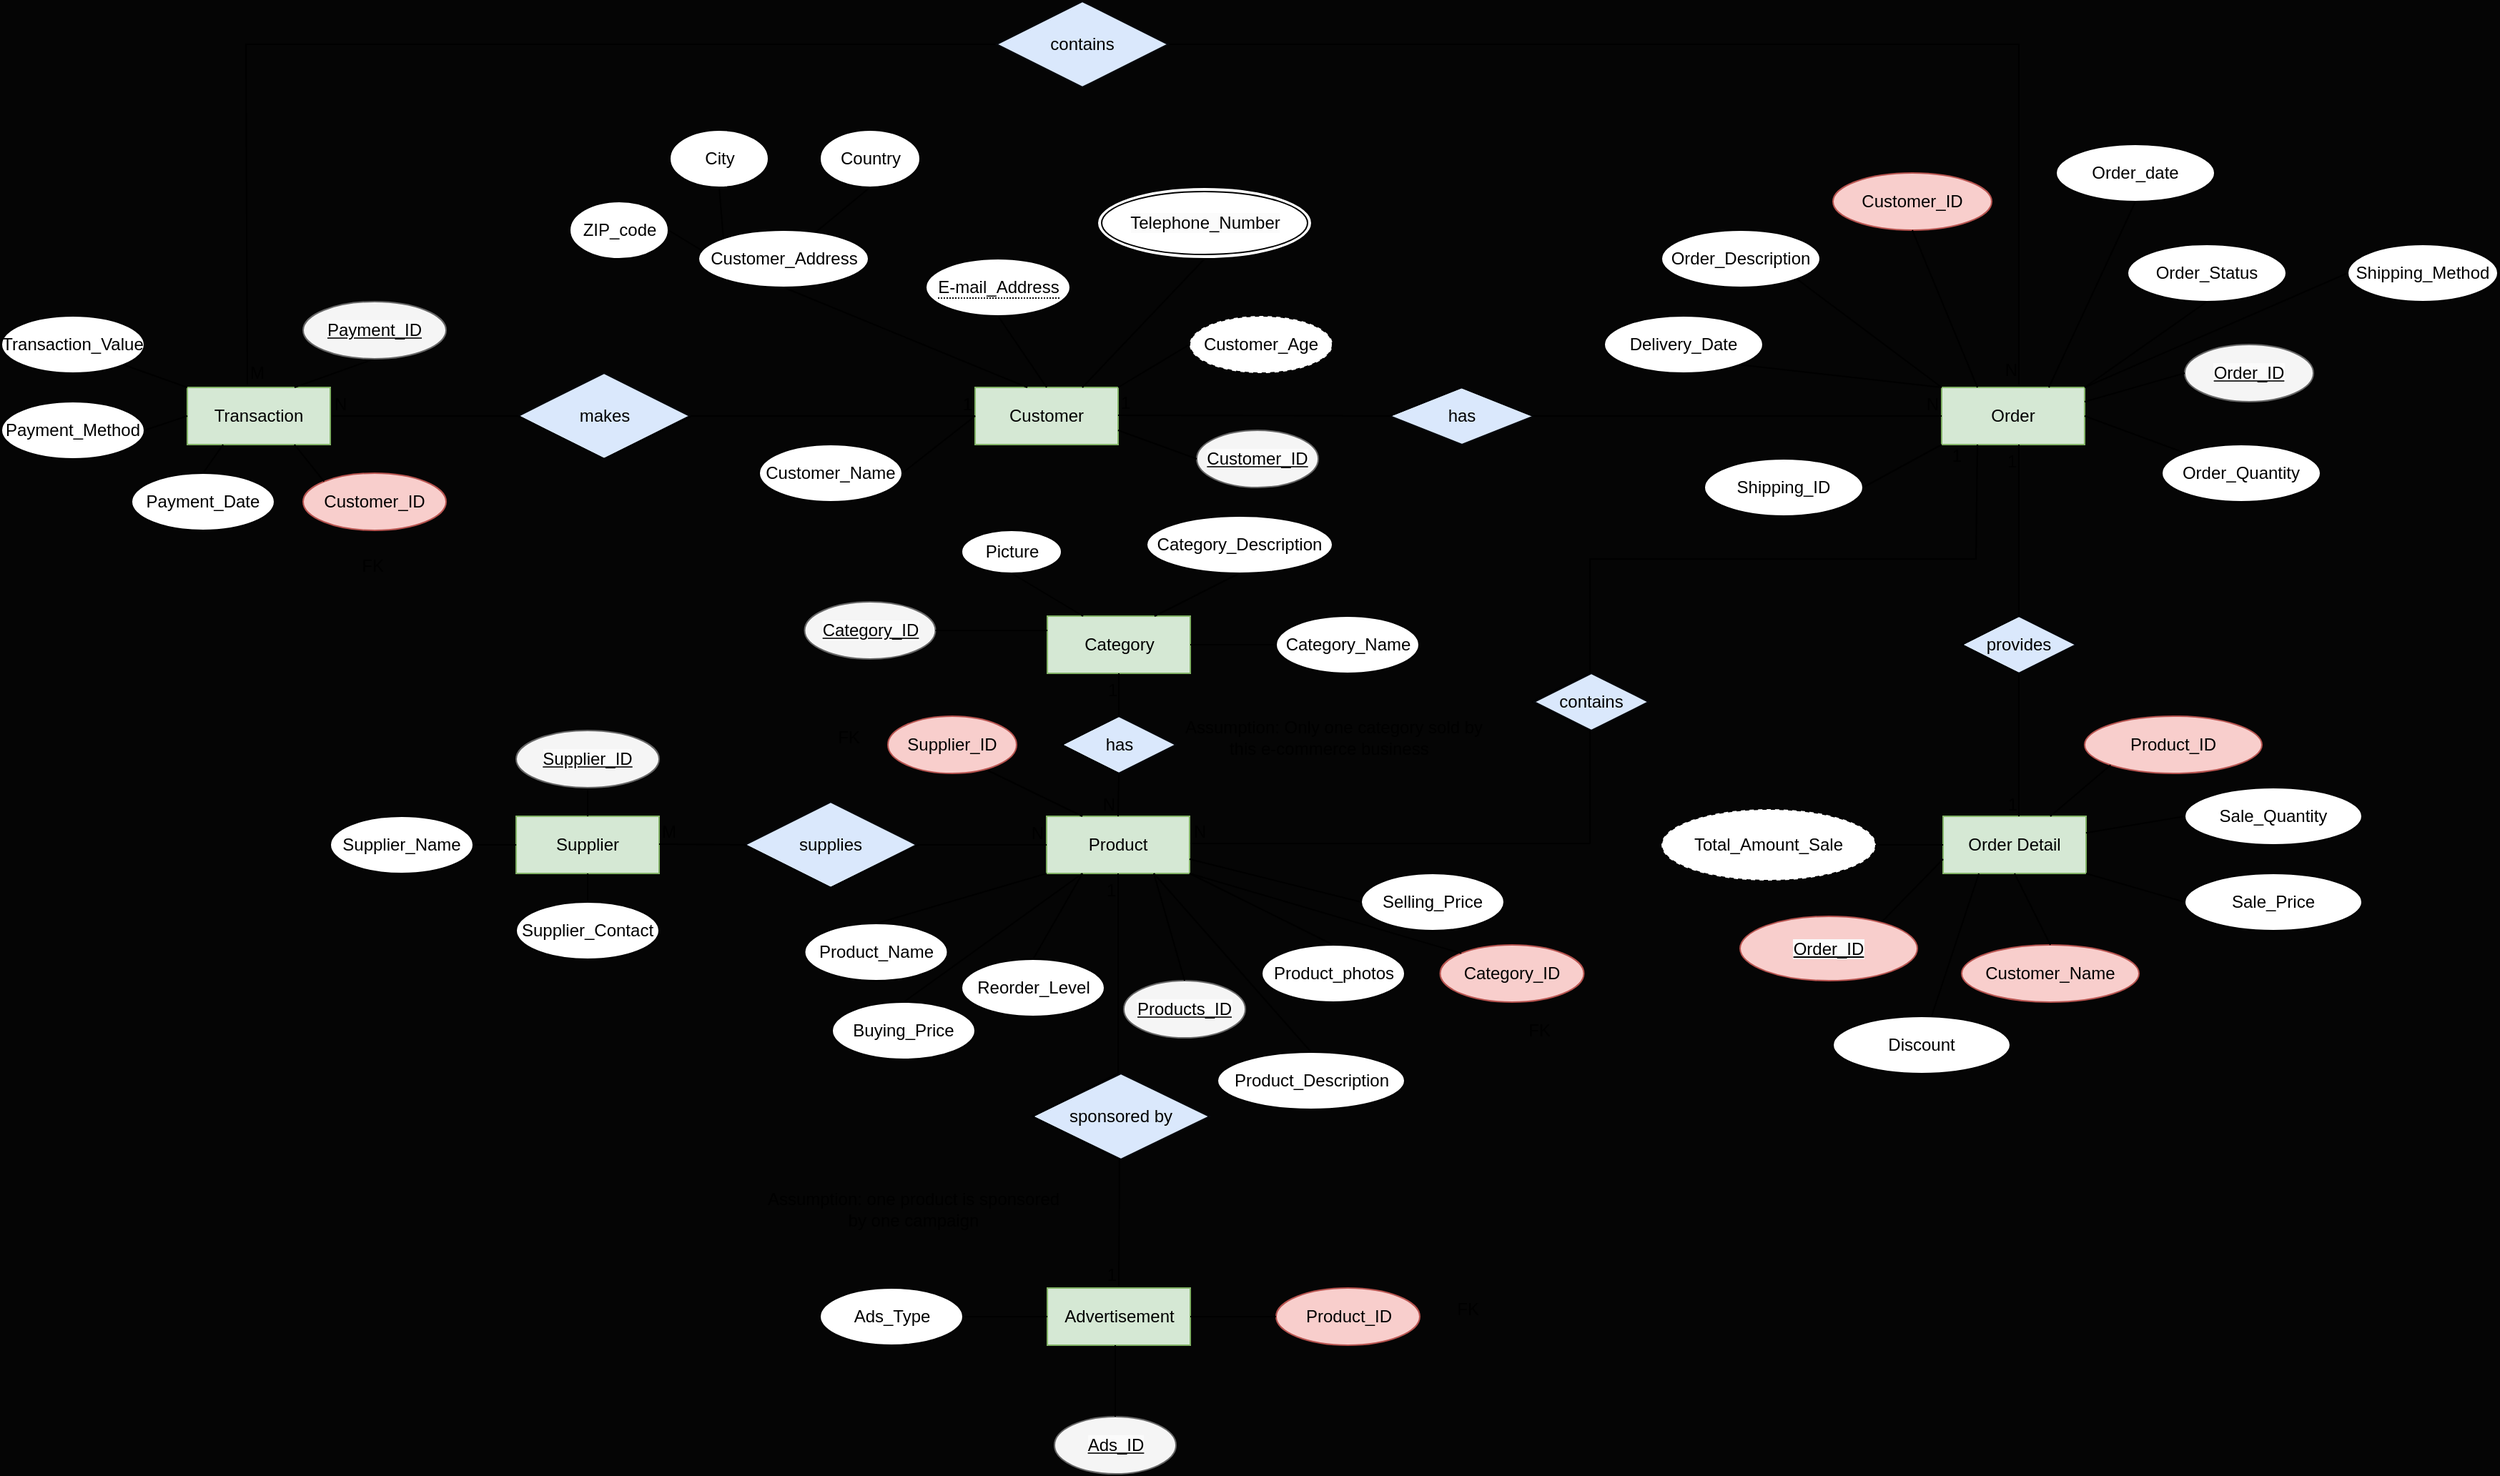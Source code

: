 <mxfile>
    <diagram name="Page-1" id="ivrqiA3PI_ZQujy4Wrm9">
        <mxGraphModel dx="1805" dy="1409" grid="1" gridSize="10" guides="1" tooltips="1" connect="1" arrows="1" fold="1" page="1" pageScale="1" pageWidth="1169" pageHeight="827" background="#050505" math="0" shadow="0">
            <root>
                <mxCell id="0"/>
                <mxCell id="1" parent="0"/>
                <mxCell id="GLYRe_VKkiP-eNtGVK_R-2" value="Customer" style="whiteSpace=wrap;html=1;align=center;fillColor=#d5e8d4;strokeColor=#82b366;" parent="1" vertex="1">
                    <mxGeometry x="511" y="-50" width="100" height="40" as="geometry"/>
                </mxCell>
                <mxCell id="GLYRe_VKkiP-eNtGVK_R-3" value="Product" style="whiteSpace=wrap;html=1;align=center;fillColor=#d5e8d4;strokeColor=#82b366;" parent="1" vertex="1">
                    <mxGeometry x="561" y="250" width="100" height="40" as="geometry"/>
                </mxCell>
                <mxCell id="GLYRe_VKkiP-eNtGVK_R-4" value="Order" style="whiteSpace=wrap;html=1;align=center;points=[[0,0,0,0,0],[0,0.25,0,0,0],[0,0.5,0,0,0],[0,0.75,0,0,0],[0,1,0,0,0],[0.25,0,0,0,0],[0.25,1,0,0,0],[0.5,0,0,0,0],[0.5,1,0,0,0],[0.75,0,0,0,0],[0.75,1,0,0,0],[1,0,0,0,0],[1,0.25,0,0,0],[1,0.5,0,0,0],[1,0.75,0,0,0],[1,1,0,0,0]];fillColor=#d5e8d4;strokeColor=#82b366;" parent="1" vertex="1">
                    <mxGeometry x="1187" y="-50" width="100" height="40" as="geometry"/>
                </mxCell>
                <mxCell id="GLYRe_VKkiP-eNtGVK_R-5" value="Order Detail" style="whiteSpace=wrap;html=1;align=center;fillColor=#d5e8d4;strokeColor=#82b366;" parent="1" vertex="1">
                    <mxGeometry x="1188" y="250" width="100" height="40" as="geometry"/>
                </mxCell>
                <mxCell id="GLYRe_VKkiP-eNtGVK_R-7" value="Supplier" style="whiteSpace=wrap;html=1;align=center;fillColor=#d5e8d4;strokeColor=#82b366;" parent="1" vertex="1">
                    <mxGeometry x="190" y="250" width="100" height="40" as="geometry"/>
                </mxCell>
                <mxCell id="GLYRe_VKkiP-eNtGVK_R-8" value="Category" style="whiteSpace=wrap;html=1;align=center;fillColor=#d5e8d4;strokeColor=#82b366;" parent="1" vertex="1">
                    <mxGeometry x="561.5" y="110" width="100" height="40" as="geometry"/>
                </mxCell>
                <mxCell id="GLYRe_VKkiP-eNtGVK_R-39" value="supplies" style="shape=rhombus;perimeter=rhombusPerimeter;whiteSpace=wrap;html=1;align=center;fillColor=#dae8fc;strokeColor=#07090D;" parent="1" vertex="1">
                    <mxGeometry x="350" y="240" width="120" height="60" as="geometry"/>
                </mxCell>
                <mxCell id="GLYRe_VKkiP-eNtGVK_R-41" value="Supplier_Name" style="ellipse;whiteSpace=wrap;html=1;align=center;" parent="1" vertex="1">
                    <mxGeometry x="60" y="250" width="100" height="40" as="geometry"/>
                </mxCell>
                <mxCell id="GLYRe_VKkiP-eNtGVK_R-43" value="Supplier_Contact" style="ellipse;whiteSpace=wrap;html=1;align=center;" parent="1" vertex="1">
                    <mxGeometry x="190" y="310" width="100" height="40" as="geometry"/>
                </mxCell>
                <mxCell id="GLYRe_VKkiP-eNtGVK_R-45" value="" style="endArrow=none;html=1;rounded=0;exitX=1;exitY=0.5;exitDx=0;exitDy=0;entryX=0;entryY=0.5;entryDx=0;entryDy=0;entryPerimeter=0;" parent="1" source="GLYRe_VKkiP-eNtGVK_R-41" target="GLYRe_VKkiP-eNtGVK_R-7" edge="1">
                    <mxGeometry relative="1" as="geometry">
                        <mxPoint x="170" y="274.5" as="sourcePoint"/>
                        <mxPoint x="190" y="275" as="targetPoint"/>
                    </mxGeometry>
                </mxCell>
                <mxCell id="GLYRe_VKkiP-eNtGVK_R-50" value="" style="endArrow=none;html=1;rounded=0;entryX=0.5;entryY=1;entryDx=0;entryDy=0;exitX=0.5;exitY=0;exitDx=0;exitDy=0;" parent="1" source="GLYRe_VKkiP-eNtGVK_R-7" edge="1">
                    <mxGeometry relative="1" as="geometry">
                        <mxPoint x="500" y="309" as="sourcePoint"/>
                        <mxPoint x="240" y="230" as="targetPoint"/>
                    </mxGeometry>
                </mxCell>
                <mxCell id="GLYRe_VKkiP-eNtGVK_R-51" value="" style="endArrow=none;html=1;rounded=0;entryX=0.5;entryY=1;entryDx=0;entryDy=0;exitX=0.5;exitY=0;exitDx=0;exitDy=0;" parent="1" source="GLYRe_VKkiP-eNtGVK_R-43" target="GLYRe_VKkiP-eNtGVK_R-7" edge="1">
                    <mxGeometry relative="1" as="geometry">
                        <mxPoint x="200" y="430" as="sourcePoint"/>
                        <mxPoint x="360" y="430" as="targetPoint"/>
                    </mxGeometry>
                </mxCell>
                <mxCell id="GLYRe_VKkiP-eNtGVK_R-56" value="" style="endArrow=none;html=1;rounded=0;entryX=0;entryY=0.5;entryDx=0;entryDy=0;" parent="1" target="GLYRe_VKkiP-eNtGVK_R-3" edge="1">
                    <mxGeometry relative="1" as="geometry">
                        <mxPoint x="290" y="269.5" as="sourcePoint"/>
                        <mxPoint x="450" y="269.5" as="targetPoint"/>
                        <Array as="points">
                            <mxPoint x="350" y="270"/>
                            <mxPoint x="410" y="300"/>
                            <mxPoint x="471" y="270"/>
                        </Array>
                    </mxGeometry>
                </mxCell>
                <mxCell id="GLYRe_VKkiP-eNtGVK_R-57" value="M" style="resizable=0;html=1;whiteSpace=wrap;align=left;verticalAlign=bottom;" parent="GLYRe_VKkiP-eNtGVK_R-56" connectable="0" vertex="1">
                    <mxGeometry x="-1" relative="1" as="geometry"/>
                </mxCell>
                <mxCell id="GLYRe_VKkiP-eNtGVK_R-58" value="N" style="resizable=0;html=1;whiteSpace=wrap;align=right;verticalAlign=bottom;" parent="GLYRe_VKkiP-eNtGVK_R-56" connectable="0" vertex="1">
                    <mxGeometry x="1" relative="1" as="geometry"/>
                </mxCell>
                <mxCell id="GLYRe_VKkiP-eNtGVK_R-60" value="&lt;meta charset=&quot;utf-8&quot;&gt;&lt;span style=&quot;color: rgb(0, 0, 0); font-family: Helvetica; font-size: 12px; font-style: normal; font-variant-ligatures: normal; font-variant-caps: normal; font-weight: 400; letter-spacing: normal; orphans: 2; text-align: center; text-indent: 0px; text-transform: none; widows: 2; word-spacing: 0px; -webkit-text-stroke-width: 0px; background-color: rgb(251, 251, 251); text-decoration-thickness: initial; text-decoration-style: initial; text-decoration-color: initial; float: none; display: inline !important;&quot;&gt;Supplier_ID&lt;/span&gt;" style="ellipse;whiteSpace=wrap;html=1;align=center;fontStyle=4;fillColor=#f5f5f5;fontColor=#333333;strokeColor=#666666;" parent="1" vertex="1">
                    <mxGeometry x="190" y="190" width="100" height="40" as="geometry"/>
                </mxCell>
                <mxCell id="GLYRe_VKkiP-eNtGVK_R-63" value="&lt;span style=&quot;color: rgb(0, 0, 0); font-family: Helvetica; font-size: 12px; font-style: normal; font-variant-ligatures: normal; font-variant-caps: normal; font-weight: 400; letter-spacing: normal; orphans: 2; text-align: center; text-indent: 0px; text-transform: none; widows: 2; word-spacing: 0px; -webkit-text-stroke-width: 0px; background-color: rgb(251, 251, 251); text-decoration-thickness: initial; text-decoration-style: initial; text-decoration-color: initial; float: none; display: inline !important;&quot;&gt;Category_ID&lt;/span&gt;" style="ellipse;whiteSpace=wrap;html=1;align=center;fontStyle=4;fillColor=#f5f5f5;fontColor=#333333;strokeColor=#666666;" parent="1" vertex="1">
                    <mxGeometry x="391.75" y="100" width="91.5" height="40" as="geometry"/>
                </mxCell>
                <mxCell id="GLYRe_VKkiP-eNtGVK_R-64" value="Product_Name" style="ellipse;whiteSpace=wrap;html=1;align=center;" parent="1" vertex="1">
                    <mxGeometry x="391.75" y="325" width="100" height="40" as="geometry"/>
                </mxCell>
                <mxCell id="GLYRe_VKkiP-eNtGVK_R-65" value="Buying_Price" style="ellipse;whiteSpace=wrap;html=1;align=center;" parent="1" vertex="1">
                    <mxGeometry x="411" y="380" width="100" height="40" as="geometry"/>
                </mxCell>
                <mxCell id="GLYRe_VKkiP-eNtGVK_R-67" value="has" style="shape=rhombus;perimeter=rhombusPerimeter;whiteSpace=wrap;html=1;align=center;fillColor=#dae8fc;strokeColor=#07090D;" parent="1" vertex="1">
                    <mxGeometry x="571.5" y="180" width="80" height="40" as="geometry"/>
                </mxCell>
                <mxCell id="GLYRe_VKkiP-eNtGVK_R-75" value="Category_Name" style="ellipse;whiteSpace=wrap;html=1;align=center;" parent="1" vertex="1">
                    <mxGeometry x="721.5" y="110" width="100" height="40" as="geometry"/>
                </mxCell>
                <mxCell id="GLYRe_VKkiP-eNtGVK_R-76" value="&lt;span style=&quot;color: rgb(0, 0, 0); font-family: Helvetica; font-size: 12px; font-style: normal; font-variant-ligatures: normal; font-variant-caps: normal; font-weight: 400; letter-spacing: normal; orphans: 2; text-align: center; text-indent: 0px; text-transform: none; widows: 2; word-spacing: 0px; -webkit-text-stroke-width: 0px; background-color: rgb(251, 251, 251); text-decoration-thickness: initial; text-decoration-style: initial; text-decoration-color: initial; float: none; display: inline !important;&quot;&gt;Products_ID&lt;/span&gt;" style="ellipse;whiteSpace=wrap;html=1;align=center;fontStyle=4;fillColor=#f5f5f5;fontColor=#333333;strokeColor=#666666;" parent="1" vertex="1">
                    <mxGeometry x="615" y="365" width="85" height="40" as="geometry"/>
                </mxCell>
                <mxCell id="GLYRe_VKkiP-eNtGVK_R-77" value="Product_Description" style="ellipse;whiteSpace=wrap;html=1;align=center;" parent="1" vertex="1">
                    <mxGeometry x="680.5" y="415" width="131" height="40" as="geometry"/>
                </mxCell>
                <mxCell id="GLYRe_VKkiP-eNtGVK_R-83" value="Category_Description" style="ellipse;whiteSpace=wrap;html=1;align=center;" parent="1" vertex="1">
                    <mxGeometry x="631" y="40" width="130" height="40" as="geometry"/>
                </mxCell>
                <mxCell id="GLYRe_VKkiP-eNtGVK_R-89" value="Assumption: Only one category sold by this e-commerce business&amp;nbsp;&amp;nbsp;" style="text;html=1;strokeColor=none;fillColor=none;align=center;verticalAlign=middle;whiteSpace=wrap;rounded=0;" parent="1" vertex="1">
                    <mxGeometry x="651.5" y="180" width="220" height="30" as="geometry"/>
                </mxCell>
                <mxCell id="GLYRe_VKkiP-eNtGVK_R-91" value="Selling_Price" style="ellipse;whiteSpace=wrap;html=1;align=center;" parent="1" vertex="1">
                    <mxGeometry x="781" y="290" width="100" height="40" as="geometry"/>
                </mxCell>
                <mxCell id="GLYRe_VKkiP-eNtGVK_R-92" value="Product_photos" style="ellipse;whiteSpace=wrap;html=1;align=center;" parent="1" vertex="1">
                    <mxGeometry x="711.5" y="340" width="100" height="40" as="geometry"/>
                </mxCell>
                <mxCell id="GLYRe_VKkiP-eNtGVK_R-93" value="has" style="shape=rhombus;perimeter=rhombusPerimeter;whiteSpace=wrap;html=1;align=center;fillColor=#dae8fc;strokeColor=#07090D;" parent="1" vertex="1">
                    <mxGeometry x="801" y="-50" width="101" height="40" as="geometry"/>
                </mxCell>
                <mxCell id="GLYRe_VKkiP-eNtGVK_R-98" value="" style="endArrow=none;html=1;rounded=0;exitX=1;exitY=0.5;exitDx=0;exitDy=0;entryX=0;entryY=0.25;entryDx=0;entryDy=0;" parent="1" source="GLYRe_VKkiP-eNtGVK_R-63" target="GLYRe_VKkiP-eNtGVK_R-8" edge="1">
                    <mxGeometry relative="1" as="geometry">
                        <mxPoint x="209.5" y="260" as="sourcePoint"/>
                        <mxPoint x="561" y="130" as="targetPoint"/>
                    </mxGeometry>
                </mxCell>
                <mxCell id="GLYRe_VKkiP-eNtGVK_R-99" value="" style="endArrow=none;html=1;rounded=0;exitX=0;exitY=0.5;exitDx=0;exitDy=0;entryX=1;entryY=0.5;entryDx=0;entryDy=0;" parent="1" source="GLYRe_VKkiP-eNtGVK_R-75" target="GLYRe_VKkiP-eNtGVK_R-8" edge="1">
                    <mxGeometry relative="1" as="geometry">
                        <mxPoint x="560.5" y="120" as="sourcePoint"/>
                        <mxPoint x="610.5" y="120" as="targetPoint"/>
                    </mxGeometry>
                </mxCell>
                <mxCell id="GLYRe_VKkiP-eNtGVK_R-104" style="edgeStyle=orthogonalEdgeStyle;rounded=0;orthogonalLoop=1;jettySize=auto;html=1;exitX=0.5;exitY=1;exitDx=0;exitDy=0;" parent="1" source="GLYRe_VKkiP-eNtGVK_R-67" target="GLYRe_VKkiP-eNtGVK_R-67" edge="1">
                    <mxGeometry relative="1" as="geometry"/>
                </mxCell>
                <mxCell id="GLYRe_VKkiP-eNtGVK_R-115" value="" style="endArrow=none;html=1;rounded=0;exitX=0.5;exitY=0;exitDx=0;exitDy=0;entryX=0;entryY=1;entryDx=0;entryDy=0;" parent="1" source="GLYRe_VKkiP-eNtGVK_R-64" target="GLYRe_VKkiP-eNtGVK_R-3" edge="1">
                    <mxGeometry relative="1" as="geometry">
                        <mxPoint x="810" y="80" as="sourcePoint"/>
                        <mxPoint x="783" y="130" as="targetPoint"/>
                        <Array as="points"/>
                    </mxGeometry>
                </mxCell>
                <mxCell id="GLYRe_VKkiP-eNtGVK_R-116" value="" style="endArrow=none;html=1;rounded=0;exitX=0.5;exitY=0;exitDx=0;exitDy=0;entryX=0.75;entryY=1;entryDx=0;entryDy=0;" parent="1" source="GLYRe_VKkiP-eNtGVK_R-76" target="GLYRe_VKkiP-eNtGVK_R-3" edge="1">
                    <mxGeometry relative="1" as="geometry">
                        <mxPoint x="500" y="350" as="sourcePoint"/>
                        <mxPoint x="571" y="300" as="targetPoint"/>
                        <Array as="points"/>
                    </mxGeometry>
                </mxCell>
                <mxCell id="GLYRe_VKkiP-eNtGVK_R-117" value="" style="endArrow=none;html=1;rounded=0;exitX=0.5;exitY=0;exitDx=0;exitDy=0;entryX=1;entryY=1;entryDx=0;entryDy=0;" parent="1" source="GLYRe_VKkiP-eNtGVK_R-92" target="GLYRe_VKkiP-eNtGVK_R-3" edge="1">
                    <mxGeometry relative="1" as="geometry">
                        <mxPoint x="646" y="360" as="sourcePoint"/>
                        <mxPoint x="621" y="300" as="targetPoint"/>
                        <Array as="points"/>
                    </mxGeometry>
                </mxCell>
                <mxCell id="GLYRe_VKkiP-eNtGVK_R-118" value="" style="endArrow=none;html=1;rounded=0;exitX=0.5;exitY=0;exitDx=0;exitDy=0;entryX=0.75;entryY=1;entryDx=0;entryDy=0;" parent="1" source="GLYRe_VKkiP-eNtGVK_R-77" target="GLYRe_VKkiP-eNtGVK_R-3" edge="1">
                    <mxGeometry relative="1" as="geometry">
                        <mxPoint x="761" y="340" as="sourcePoint"/>
                        <mxPoint x="671" y="300" as="targetPoint"/>
                        <Array as="points"/>
                    </mxGeometry>
                </mxCell>
                <mxCell id="GLYRe_VKkiP-eNtGVK_R-119" value="" style="endArrow=none;html=1;rounded=0;exitX=0.5;exitY=0;exitDx=0;exitDy=0;entryX=0.25;entryY=1;entryDx=0;entryDy=0;" parent="1" source="GLYRe_VKkiP-eNtGVK_R-65" target="GLYRe_VKkiP-eNtGVK_R-3" edge="1">
                    <mxGeometry relative="1" as="geometry">
                        <mxPoint x="737" y="400" as="sourcePoint"/>
                        <mxPoint x="646" y="300" as="targetPoint"/>
                        <Array as="points"/>
                    </mxGeometry>
                </mxCell>
                <mxCell id="GLYRe_VKkiP-eNtGVK_R-122" value="" style="endArrow=none;html=1;rounded=0;exitX=0;exitY=0.5;exitDx=0;exitDy=0;entryX=1;entryY=0.75;entryDx=0;entryDy=0;" parent="1" source="GLYRe_VKkiP-eNtGVK_R-91" target="GLYRe_VKkiP-eNtGVK_R-3" edge="1">
                    <mxGeometry relative="1" as="geometry">
                        <mxPoint x="761" y="340" as="sourcePoint"/>
                        <mxPoint x="671" y="300" as="targetPoint"/>
                        <Array as="points"/>
                    </mxGeometry>
                </mxCell>
                <mxCell id="GLYRe_VKkiP-eNtGVK_R-123" value="&lt;span style=&quot;color: rgb(0, 0, 0); font-family: Helvetica; font-size: 12px; font-style: normal; font-variant-ligatures: normal; font-variant-caps: normal; font-weight: 400; letter-spacing: normal; orphans: 2; text-align: center; text-indent: 0px; text-transform: none; widows: 2; word-spacing: 0px; -webkit-text-stroke-width: 0px; background-color: rgb(251, 251, 251); text-decoration-thickness: initial; text-decoration-style: initial; text-decoration-color: initial; float: none; display: inline !important;&quot;&gt;Customer_ID&lt;/span&gt;" style="ellipse;whiteSpace=wrap;html=1;align=center;fontStyle=4;fillColor=#f5f5f5;fontColor=#333333;strokeColor=#666666;" parent="1" vertex="1">
                    <mxGeometry x="666" y="-20" width="85" height="40" as="geometry"/>
                </mxCell>
                <mxCell id="GLYRe_VKkiP-eNtGVK_R-124" value="Customer_Name" style="ellipse;whiteSpace=wrap;html=1;align=center;" parent="1" vertex="1">
                    <mxGeometry x="360" y="-10" width="100" height="40" as="geometry"/>
                </mxCell>
                <mxCell id="GLYRe_VKkiP-eNtGVK_R-125" value="Order_Status" style="ellipse;whiteSpace=wrap;html=1;align=center;" parent="1" vertex="1">
                    <mxGeometry x="1317" y="-150" width="111" height="40" as="geometry"/>
                </mxCell>
                <mxCell id="GLYRe_VKkiP-eNtGVK_R-126" value="Customer_Address" style="ellipse;whiteSpace=wrap;html=1;align=center;" parent="1" vertex="1">
                    <mxGeometry x="317.5" y="-160" width="119" height="40" as="geometry"/>
                </mxCell>
                <mxCell id="GLYRe_VKkiP-eNtGVK_R-127" value="Customer_Age" style="ellipse;whiteSpace=wrap;html=1;align=center;dashed=1;" parent="1" vertex="1">
                    <mxGeometry x="661" y="-100" width="100" height="40" as="geometry"/>
                </mxCell>
                <mxCell id="GLYRe_VKkiP-eNtGVK_R-128" value="&lt;span style=&quot;color: rgb(0, 0, 0); font-family: Helvetica; font-size: 12px; font-style: normal; font-variant-ligatures: normal; font-variant-caps: normal; font-weight: 400; letter-spacing: normal; orphans: 2; text-align: center; text-indent: 0px; text-transform: none; widows: 2; word-spacing: 0px; -webkit-text-stroke-width: 0px; background-color: rgb(251, 251, 251); text-decoration-thickness: initial; text-decoration-style: initial; text-decoration-color: initial; float: none; display: inline !important;&quot;&gt;Telephone_Number&lt;/span&gt;" style="ellipse;shape=doubleEllipse;margin=3;whiteSpace=wrap;html=1;align=center;" parent="1" vertex="1">
                    <mxGeometry x="596.5" y="-190" width="150" height="50" as="geometry"/>
                </mxCell>
                <mxCell id="GLYRe_VKkiP-eNtGVK_R-129" value="ZIP_code" style="ellipse;whiteSpace=wrap;html=1;align=center;" parent="1" vertex="1">
                    <mxGeometry x="227.5" y="-180" width="69" height="40" as="geometry"/>
                </mxCell>
                <mxCell id="GLYRe_VKkiP-eNtGVK_R-130" value="City" style="ellipse;whiteSpace=wrap;html=1;align=center;" parent="1" vertex="1">
                    <mxGeometry x="297.5" y="-230" width="69" height="40" as="geometry"/>
                </mxCell>
                <mxCell id="GLYRe_VKkiP-eNtGVK_R-131" value="Country" style="ellipse;whiteSpace=wrap;html=1;align=center;" parent="1" vertex="1">
                    <mxGeometry x="402.5" y="-230" width="70" height="40" as="geometry"/>
                </mxCell>
                <mxCell id="GLYRe_VKkiP-eNtGVK_R-133" value="&lt;span style=&quot;border-bottom: 1px dotted&quot;&gt;E-mail_Address&lt;/span&gt;" style="ellipse;whiteSpace=wrap;html=1;align=center;" parent="1" vertex="1">
                    <mxGeometry x="476.5" y="-140" width="101" height="40" as="geometry"/>
                </mxCell>
                <mxCell id="GLYRe_VKkiP-eNtGVK_R-135" value="" style="endArrow=none;html=1;rounded=0;entryX=1;entryY=0;entryDx=0;entryDy=0;exitX=0;exitY=0.5;exitDx=0;exitDy=0;" parent="1" source="GLYRe_VKkiP-eNtGVK_R-127" target="GLYRe_VKkiP-eNtGVK_R-2" edge="1">
                    <mxGeometry relative="1" as="geometry">
                        <mxPoint x="652.5" y="-66" as="sourcePoint"/>
                        <mxPoint x="789.5" y="-20" as="targetPoint"/>
                        <Array as="points"/>
                    </mxGeometry>
                </mxCell>
                <mxCell id="GLYRe_VKkiP-eNtGVK_R-136" value="" style="endArrow=none;html=1;rounded=0;entryX=0.75;entryY=0;entryDx=0;entryDy=0;exitX=0.5;exitY=1;exitDx=0;exitDy=0;" parent="1" source="GLYRe_VKkiP-eNtGVK_R-128" target="GLYRe_VKkiP-eNtGVK_R-2" edge="1">
                    <mxGeometry relative="1" as="geometry">
                        <mxPoint x="642.5" y="-140" as="sourcePoint"/>
                        <mxPoint x="627.5" y="-40" as="targetPoint"/>
                        <Array as="points"/>
                    </mxGeometry>
                </mxCell>
                <mxCell id="GLYRe_VKkiP-eNtGVK_R-137" value="" style="endArrow=none;html=1;rounded=0;entryX=0.5;entryY=0;entryDx=0;entryDy=0;exitX=0.5;exitY=1;exitDx=0;exitDy=0;" parent="1" source="GLYRe_VKkiP-eNtGVK_R-133" target="GLYRe_VKkiP-eNtGVK_R-2" edge="1">
                    <mxGeometry relative="1" as="geometry">
                        <mxPoint x="652.5" y="-130" as="sourcePoint"/>
                        <mxPoint x="602.5" y="-40" as="targetPoint"/>
                        <Array as="points"/>
                    </mxGeometry>
                </mxCell>
                <mxCell id="GLYRe_VKkiP-eNtGVK_R-138" value="" style="endArrow=none;html=1;rounded=0;exitX=0.5;exitY=1;exitDx=0;exitDy=0;" parent="1" source="GLYRe_VKkiP-eNtGVK_R-126" edge="1">
                    <mxGeometry relative="1" as="geometry">
                        <mxPoint x="537.5" y="-90" as="sourcePoint"/>
                        <mxPoint x="547.5" y="-50" as="targetPoint"/>
                        <Array as="points"/>
                    </mxGeometry>
                </mxCell>
                <mxCell id="GLYRe_VKkiP-eNtGVK_R-140" value="" style="endArrow=none;html=1;rounded=0;exitX=0;exitY=0.5;exitDx=0;exitDy=0;" parent="1" source="GLYRe_VKkiP-eNtGVK_R-123" edge="1">
                    <mxGeometry relative="1" as="geometry">
                        <mxPoint x="661" as="sourcePoint"/>
                        <mxPoint x="611" y="-20" as="targetPoint"/>
                        <Array as="points"/>
                    </mxGeometry>
                </mxCell>
                <mxCell id="GLYRe_VKkiP-eNtGVK_R-141" value="" style="endArrow=none;html=1;rounded=0;entryX=0;entryY=0.5;entryDx=0;entryDy=0;exitX=1;exitY=0.5;exitDx=0;exitDy=0;" parent="1" source="GLYRe_VKkiP-eNtGVK_R-124" target="GLYRe_VKkiP-eNtGVK_R-2" edge="1">
                    <mxGeometry relative="1" as="geometry">
                        <mxPoint x="457.5" as="sourcePoint"/>
                        <mxPoint x="527.5" y="-30" as="targetPoint"/>
                        <Array as="points"/>
                    </mxGeometry>
                </mxCell>
                <mxCell id="GLYRe_VKkiP-eNtGVK_R-142" value="" style="endArrow=none;html=1;rounded=0;exitX=1;exitY=0.5;exitDx=0;exitDy=0;entryX=0.017;entryY=0.35;entryDx=0;entryDy=0;entryPerimeter=0;" parent="1" source="GLYRe_VKkiP-eNtGVK_R-129" target="GLYRe_VKkiP-eNtGVK_R-126" edge="1">
                    <mxGeometry relative="1" as="geometry">
                        <mxPoint x="387.5" y="-110" as="sourcePoint"/>
                        <mxPoint x="557.5" y="-40" as="targetPoint"/>
                        <Array as="points"/>
                    </mxGeometry>
                </mxCell>
                <mxCell id="GLYRe_VKkiP-eNtGVK_R-143" value="" style="endArrow=none;html=1;rounded=0;exitX=0.5;exitY=1;exitDx=0;exitDy=0;entryX=0;entryY=0;entryDx=0;entryDy=0;" parent="1" source="GLYRe_VKkiP-eNtGVK_R-130" target="GLYRe_VKkiP-eNtGVK_R-126" edge="1">
                    <mxGeometry relative="1" as="geometry">
                        <mxPoint x="306.5" y="-150" as="sourcePoint"/>
                        <mxPoint x="329.5" y="-136" as="targetPoint"/>
                        <Array as="points"/>
                    </mxGeometry>
                </mxCell>
                <mxCell id="GLYRe_VKkiP-eNtGVK_R-144" value="" style="endArrow=none;html=1;rounded=0;exitX=0.5;exitY=1;exitDx=0;exitDy=0;" parent="1" source="GLYRe_VKkiP-eNtGVK_R-131" target="GLYRe_VKkiP-eNtGVK_R-126" edge="1">
                    <mxGeometry relative="1" as="geometry">
                        <mxPoint x="422.5" y="-189" as="sourcePoint"/>
                        <mxPoint x="345.5" y="-144" as="targetPoint"/>
                        <Array as="points"/>
                    </mxGeometry>
                </mxCell>
                <mxCell id="GLYRe_VKkiP-eNtGVK_R-150" value="" style="endArrow=none;html=1;rounded=0;entryX=0;entryY=0.5;entryDx=0;entryDy=0;" parent="1" target="GLYRe_VKkiP-eNtGVK_R-4" edge="1">
                    <mxGeometry relative="1" as="geometry">
                        <mxPoint x="611" y="-30.5" as="sourcePoint"/>
                        <mxPoint x="771" y="-30.5" as="targetPoint"/>
                        <Array as="points">
                            <mxPoint x="801" y="-30"/>
                            <mxPoint x="851" y="-50"/>
                            <mxPoint x="901" y="-30"/>
                        </Array>
                    </mxGeometry>
                </mxCell>
                <mxCell id="GLYRe_VKkiP-eNtGVK_R-151" value="1" style="resizable=0;html=1;whiteSpace=wrap;align=left;verticalAlign=bottom;" parent="GLYRe_VKkiP-eNtGVK_R-150" connectable="0" vertex="1">
                    <mxGeometry x="-1" relative="1" as="geometry"/>
                </mxCell>
                <mxCell id="GLYRe_VKkiP-eNtGVK_R-152" value="N" style="resizable=0;html=1;whiteSpace=wrap;align=right;verticalAlign=bottom;" parent="GLYRe_VKkiP-eNtGVK_R-150" connectable="0" vertex="1">
                    <mxGeometry x="1" relative="1" as="geometry"/>
                </mxCell>
                <mxCell id="GLYRe_VKkiP-eNtGVK_R-154" value="Order_Description" style="ellipse;whiteSpace=wrap;html=1;align=center;" parent="1" vertex="1">
                    <mxGeometry x="991" y="-160" width="111" height="40" as="geometry"/>
                </mxCell>
                <mxCell id="GLYRe_VKkiP-eNtGVK_R-158" value="Delivery_Date" style="ellipse;whiteSpace=wrap;html=1;align=center;" parent="1" vertex="1">
                    <mxGeometry x="951" y="-100" width="111" height="40" as="geometry"/>
                </mxCell>
                <mxCell id="GLYRe_VKkiP-eNtGVK_R-159" value="Shipping_Method" style="ellipse;whiteSpace=wrap;html=1;align=center;" parent="1" vertex="1">
                    <mxGeometry x="1471" y="-150" width="105" height="40" as="geometry"/>
                </mxCell>
                <mxCell id="GLYRe_VKkiP-eNtGVK_R-160" value="&lt;span style=&quot;color: rgb(0, 0, 0); font-family: Helvetica; font-size: 12px; font-style: normal; font-variant-ligatures: normal; font-variant-caps: normal; font-weight: 400; letter-spacing: normal; orphans: 2; text-align: center; text-indent: 0px; text-transform: none; widows: 2; word-spacing: 0px; -webkit-text-stroke-width: 0px; background-color: rgb(251, 251, 251); text-decoration-thickness: initial; text-decoration-style: initial; text-decoration-color: initial; float: none; display: inline !important;&quot;&gt;Order_ID&lt;/span&gt;" style="ellipse;whiteSpace=wrap;html=1;align=center;fontStyle=4;fillColor=#f5f5f5;fontColor=#333333;strokeColor=#666666;" parent="1" vertex="1">
                    <mxGeometry x="1357" y="-80" width="90" height="40" as="geometry"/>
                </mxCell>
                <mxCell id="GLYRe_VKkiP-eNtGVK_R-162" value="Order_date" style="ellipse;whiteSpace=wrap;html=1;align=center;" parent="1" vertex="1">
                    <mxGeometry x="1267" y="-220" width="111" height="40" as="geometry"/>
                </mxCell>
                <mxCell id="GLYRe_VKkiP-eNtGVK_R-163" value="Customer_ID" style="ellipse;whiteSpace=wrap;html=1;align=center;fillColor=#f8cecc;strokeColor=#b85450;fontColor=#000000;" parent="1" vertex="1">
                    <mxGeometry x="1111" y="-200" width="111" height="40" as="geometry"/>
                </mxCell>
                <mxCell id="GLYRe_VKkiP-eNtGVK_R-164" value="provides" style="shape=rhombus;perimeter=rhombusPerimeter;whiteSpace=wrap;html=1;align=center;fillColor=#dae8fc;strokeColor=#00040a;" parent="1" vertex="1">
                    <mxGeometry x="1201" y="110" width="80" height="40" as="geometry"/>
                </mxCell>
                <mxCell id="GLYRe_VKkiP-eNtGVK_R-170" value="" style="endArrow=none;html=1;rounded=0;exitX=0;exitY=0.5;exitDx=0;exitDy=0;entryX=1;entryY=0.25;entryDx=0;entryDy=0;" parent="1" source="GLYRe_VKkiP-eNtGVK_R-160" target="GLYRe_VKkiP-eNtGVK_R-4" edge="1">
                    <mxGeometry relative="1" as="geometry">
                        <mxPoint x="1347" y="-60" as="sourcePoint"/>
                        <mxPoint x="1308" y="-29" as="targetPoint"/>
                        <Array as="points"/>
                    </mxGeometry>
                </mxCell>
                <mxCell id="GLYRe_VKkiP-eNtGVK_R-171" value="" style="endArrow=none;html=1;rounded=0;exitX=0.5;exitY=1;exitDx=0;exitDy=0;entryX=1;entryY=0;entryDx=0;entryDy=0;" parent="1" source="GLYRe_VKkiP-eNtGVK_R-125" target="GLYRe_VKkiP-eNtGVK_R-4" edge="1">
                    <mxGeometry relative="1" as="geometry">
                        <mxPoint x="1356" y="-70" as="sourcePoint"/>
                        <mxPoint x="1257" y="-30" as="targetPoint"/>
                        <Array as="points"/>
                    </mxGeometry>
                </mxCell>
                <mxCell id="GLYRe_VKkiP-eNtGVK_R-172" value="" style="endArrow=none;html=1;rounded=0;exitX=0.5;exitY=1;exitDx=0;exitDy=0;entryX=0.75;entryY=0;entryDx=0;entryDy=0;" parent="1" source="GLYRe_VKkiP-eNtGVK_R-162" target="GLYRe_VKkiP-eNtGVK_R-4" edge="1">
                    <mxGeometry relative="1" as="geometry">
                        <mxPoint x="1353" y="-110" as="sourcePoint"/>
                        <mxPoint x="1287" y="-50" as="targetPoint"/>
                        <Array as="points"/>
                    </mxGeometry>
                </mxCell>
                <mxCell id="GLYRe_VKkiP-eNtGVK_R-174" value="" style="endArrow=none;html=1;rounded=0;exitX=0.5;exitY=1;exitDx=0;exitDy=0;entryX=0.25;entryY=0;entryDx=0;entryDy=0;" parent="1" source="GLYRe_VKkiP-eNtGVK_R-163" target="GLYRe_VKkiP-eNtGVK_R-4" edge="1">
                    <mxGeometry relative="1" as="geometry">
                        <mxPoint x="1148" y="-220" as="sourcePoint"/>
                        <mxPoint x="1077" y="-90" as="targetPoint"/>
                        <Array as="points"/>
                    </mxGeometry>
                </mxCell>
                <mxCell id="GLYRe_VKkiP-eNtGVK_R-175" value="" style="endArrow=none;html=1;rounded=0;entryX=1;entryY=0;entryDx=0;entryDy=0;entryPerimeter=0;exitX=0;exitY=0.5;exitDx=0;exitDy=0;" parent="1" source="GLYRe_VKkiP-eNtGVK_R-159" target="GLYRe_VKkiP-eNtGVK_R-4" edge="1">
                    <mxGeometry relative="1" as="geometry">
                        <mxPoint x="1471" y="-130" as="sourcePoint"/>
                        <mxPoint x="1137" as="targetPoint"/>
                        <Array as="points"/>
                    </mxGeometry>
                </mxCell>
                <mxCell id="GLYRe_VKkiP-eNtGVK_R-176" value="" style="endArrow=none;html=1;rounded=0;exitX=1;exitY=1;exitDx=0;exitDy=0;entryX=0;entryY=0;entryDx=0;entryDy=0;" parent="1" source="GLYRe_VKkiP-eNtGVK_R-154" target="GLYRe_VKkiP-eNtGVK_R-4" edge="1">
                    <mxGeometry relative="1" as="geometry">
                        <mxPoint x="1128" y="-180" as="sourcePoint"/>
                        <mxPoint x="1206" y="-43" as="targetPoint"/>
                        <Array as="points"/>
                    </mxGeometry>
                </mxCell>
                <mxCell id="GLYRe_VKkiP-eNtGVK_R-177" value="" style="endArrow=none;html=1;rounded=0;exitX=1;exitY=1;exitDx=0;exitDy=0;entryX=0;entryY=0;entryDx=0;entryDy=0;" parent="1" source="GLYRe_VKkiP-eNtGVK_R-158" target="GLYRe_VKkiP-eNtGVK_R-4" edge="1">
                    <mxGeometry relative="1" as="geometry">
                        <mxPoint x="1138" y="-170" as="sourcePoint"/>
                        <mxPoint x="1216" y="-33" as="targetPoint"/>
                        <Array as="points"/>
                    </mxGeometry>
                </mxCell>
                <mxCell id="GLYRe_VKkiP-eNtGVK_R-180" value="" style="endArrow=none;html=1;rounded=0;entryX=0;entryY=0;entryDx=0;entryDy=0;exitX=0.5;exitY=1;exitDx=0;exitDy=0;" parent="1" edge="1">
                    <mxGeometry relative="1" as="geometry">
                        <mxPoint x="1241" y="-10" as="sourcePoint"/>
                        <mxPoint x="1241" y="250" as="targetPoint"/>
                        <Array as="points">
                            <mxPoint x="1241" y="110"/>
                            <mxPoint x="1201" y="130"/>
                            <mxPoint x="1241" y="150"/>
                            <mxPoint x="1241" y="210"/>
                            <mxPoint x="1241" y="250"/>
                        </Array>
                    </mxGeometry>
                </mxCell>
                <mxCell id="GLYRe_VKkiP-eNtGVK_R-181" value="1" style="resizable=0;html=1;whiteSpace=wrap;align=left;verticalAlign=bottom;" parent="GLYRe_VKkiP-eNtGVK_R-180" connectable="0" vertex="1">
                    <mxGeometry x="-1" relative="1" as="geometry">
                        <mxPoint x="-10" y="20" as="offset"/>
                    </mxGeometry>
                </mxCell>
                <mxCell id="GLYRe_VKkiP-eNtGVK_R-182" value="1" style="resizable=0;html=1;whiteSpace=wrap;align=right;verticalAlign=bottom;" parent="GLYRe_VKkiP-eNtGVK_R-180" connectable="0" vertex="1">
                    <mxGeometry x="1" relative="1" as="geometry">
                        <mxPoint as="offset"/>
                    </mxGeometry>
                </mxCell>
                <mxCell id="GLYRe_VKkiP-eNtGVK_R-183" value="&lt;span style=&quot;color: rgb(0, 0, 0); font-family: Helvetica; font-size: 12px; font-style: normal; font-variant-ligatures: normal; font-variant-caps: normal; font-weight: 400; letter-spacing: normal; orphans: 2; text-align: center; text-indent: 0px; text-transform: none; widows: 2; word-spacing: 0px; -webkit-text-stroke-width: 0px; background-color: rgb(251, 251, 251); text-decoration-thickness: initial; text-decoration-style: initial; text-decoration-color: initial; float: none; display: inline !important;&quot;&gt;Order_ID&lt;/span&gt;" style="ellipse;whiteSpace=wrap;html=1;align=center;fontStyle=4;fillColor=#f8cecc;strokeColor=#b85450;" parent="1" vertex="1">
                    <mxGeometry x="1046" y="320" width="124" height="45" as="geometry"/>
                </mxCell>
                <mxCell id="GLYRe_VKkiP-eNtGVK_R-185" value="Sale_Quantity" style="ellipse;whiteSpace=wrap;html=1;align=center;" parent="1" vertex="1">
                    <mxGeometry x="1357" y="230" width="124" height="40" as="geometry"/>
                </mxCell>
                <mxCell id="GLYRe_VKkiP-eNtGVK_R-186" value="Sale_Price" style="ellipse;whiteSpace=wrap;html=1;align=center;" parent="1" vertex="1">
                    <mxGeometry x="1357" y="290" width="124" height="40" as="geometry"/>
                </mxCell>
                <mxCell id="GLYRe_VKkiP-eNtGVK_R-187" value="Customer_Name" style="ellipse;whiteSpace=wrap;html=1;align=center;fillColor=#f8cecc;strokeColor=#b85450;fontColor=#000000;" parent="1" vertex="1">
                    <mxGeometry x="1201" y="340" width="124" height="40" as="geometry"/>
                </mxCell>
                <mxCell id="GLYRe_VKkiP-eNtGVK_R-189" value="Total_Amount_Sale" style="ellipse;whiteSpace=wrap;html=1;align=center;dashed=1;" parent="1" vertex="1">
                    <mxGeometry x="991" y="245" width="150" height="50" as="geometry"/>
                </mxCell>
                <mxCell id="GLYRe_VKkiP-eNtGVK_R-191" value="" style="endArrow=none;html=1;rounded=0;exitX=1;exitY=0.5;exitDx=0;exitDy=0;entryX=0;entryY=0.5;entryDx=0;entryDy=0;" parent="1" source="GLYRe_VKkiP-eNtGVK_R-189" target="GLYRe_VKkiP-eNtGVK_R-5" edge="1">
                    <mxGeometry relative="1" as="geometry">
                        <mxPoint x="1140" y="270" as="sourcePoint"/>
                        <mxPoint x="1281" y="286" as="targetPoint"/>
                        <Array as="points"/>
                    </mxGeometry>
                </mxCell>
                <mxCell id="GLYRe_VKkiP-eNtGVK_R-192" value="" style="endArrow=none;html=1;rounded=0;exitX=0.806;exitY=0.067;exitDx=0;exitDy=0;entryX=0;entryY=0.75;entryDx=0;entryDy=0;exitPerimeter=0;" parent="1" source="GLYRe_VKkiP-eNtGVK_R-183" target="GLYRe_VKkiP-eNtGVK_R-5" edge="1">
                    <mxGeometry relative="1" as="geometry">
                        <mxPoint x="1151" y="280" as="sourcePoint"/>
                        <mxPoint x="1198" y="280" as="targetPoint"/>
                        <Array as="points"/>
                    </mxGeometry>
                </mxCell>
                <mxCell id="GLYRe_VKkiP-eNtGVK_R-193" value="" style="endArrow=none;html=1;rounded=0;entryX=0.5;entryY=1;entryDx=0;entryDy=0;exitX=0.5;exitY=0;exitDx=0;exitDy=0;" parent="1" source="GLYRe_VKkiP-eNtGVK_R-187" target="GLYRe_VKkiP-eNtGVK_R-5" edge="1">
                    <mxGeometry relative="1" as="geometry">
                        <mxPoint x="1251" y="340" as="sourcePoint"/>
                        <mxPoint x="1198" y="290" as="targetPoint"/>
                        <Array as="points"/>
                    </mxGeometry>
                </mxCell>
                <mxCell id="GLYRe_VKkiP-eNtGVK_R-194" value="" style="endArrow=none;html=1;rounded=0;entryX=1;entryY=1;entryDx=0;entryDy=0;exitX=0;exitY=0.5;exitDx=0;exitDy=0;" parent="1" source="GLYRe_VKkiP-eNtGVK_R-186" target="GLYRe_VKkiP-eNtGVK_R-5" edge="1">
                    <mxGeometry relative="1" as="geometry">
                        <mxPoint x="1273" y="350" as="sourcePoint"/>
                        <mxPoint x="1248" y="300" as="targetPoint"/>
                        <Array as="points"/>
                    </mxGeometry>
                </mxCell>
                <mxCell id="GLYRe_VKkiP-eNtGVK_R-195" value="" style="endArrow=none;html=1;rounded=0;" parent="1" target="GLYRe_VKkiP-eNtGVK_R-5" edge="1">
                    <mxGeometry relative="1" as="geometry">
                        <mxPoint x="1357" y="250" as="sourcePoint"/>
                        <mxPoint x="1291" y="270" as="targetPoint"/>
                        <Array as="points"/>
                    </mxGeometry>
                </mxCell>
                <mxCell id="GLYRe_VKkiP-eNtGVK_R-197" value="Order_Quantity" style="ellipse;whiteSpace=wrap;html=1;align=center;" parent="1" vertex="1">
                    <mxGeometry x="1341" y="-10" width="111" height="40" as="geometry"/>
                </mxCell>
                <mxCell id="GLYRe_VKkiP-eNtGVK_R-198" value="" style="endArrow=none;html=1;rounded=0;exitX=0;exitY=0;exitDx=0;exitDy=0;entryX=1;entryY=0.5;entryDx=0;entryDy=0;entryPerimeter=0;" parent="1" source="GLYRe_VKkiP-eNtGVK_R-197" target="GLYRe_VKkiP-eNtGVK_R-4" edge="1">
                    <mxGeometry relative="1" as="geometry">
                        <mxPoint x="1383" y="-100" as="sourcePoint"/>
                        <mxPoint x="1297" y="-40" as="targetPoint"/>
                        <Array as="points"/>
                    </mxGeometry>
                </mxCell>
                <mxCell id="GLYRe_VKkiP-eNtGVK_R-199" value="Product_ID" style="ellipse;whiteSpace=wrap;html=1;align=center;fillColor=#f8cecc;strokeColor=#b85450;fontColor=#000000;" parent="1" vertex="1">
                    <mxGeometry x="1287" y="180" width="124" height="40" as="geometry"/>
                </mxCell>
                <mxCell id="GLYRe_VKkiP-eNtGVK_R-200" value="" style="endArrow=none;html=1;rounded=0;entryX=0.75;entryY=0;entryDx=0;entryDy=0;exitX=0;exitY=1;exitDx=0;exitDy=0;" parent="1" source="GLYRe_VKkiP-eNtGVK_R-199" target="GLYRe_VKkiP-eNtGVK_R-5" edge="1">
                    <mxGeometry relative="1" as="geometry">
                        <mxPoint x="1331" y="210" as="sourcePoint"/>
                        <mxPoint x="1267" y="245" as="targetPoint"/>
                        <Array as="points"/>
                    </mxGeometry>
                </mxCell>
                <mxCell id="GLYRe_VKkiP-eNtGVK_R-201" value="Discount" style="ellipse;whiteSpace=wrap;html=1;align=center;" parent="1" vertex="1">
                    <mxGeometry x="1111" y="390" width="124" height="40" as="geometry"/>
                </mxCell>
                <mxCell id="GLYRe_VKkiP-eNtGVK_R-202" value="" style="endArrow=none;html=1;rounded=0;entryX=0.556;entryY=0;entryDx=0;entryDy=0;entryPerimeter=0;exitX=0.25;exitY=1;exitDx=0;exitDy=0;" parent="1" source="GLYRe_VKkiP-eNtGVK_R-5" target="GLYRe_VKkiP-eNtGVK_R-201" edge="1">
                    <mxGeometry relative="1" as="geometry">
                        <mxPoint x="1211" y="300" as="sourcePoint"/>
                        <mxPoint x="1173" y="326" as="targetPoint"/>
                        <Array as="points"/>
                    </mxGeometry>
                </mxCell>
                <mxCell id="GLYRe_VKkiP-eNtGVK_R-203" value="Shipping_ID" style="ellipse;whiteSpace=wrap;html=1;align=center;" parent="1" vertex="1">
                    <mxGeometry x="1021" width="111" height="40" as="geometry"/>
                </mxCell>
                <mxCell id="GLYRe_VKkiP-eNtGVK_R-204" value="" style="endArrow=none;html=1;rounded=0;entryX=0;entryY=1;entryDx=0;entryDy=0;entryPerimeter=0;" parent="1" target="GLYRe_VKkiP-eNtGVK_R-4" edge="1">
                    <mxGeometry relative="1" as="geometry">
                        <mxPoint x="1132" y="20" as="sourcePoint"/>
                        <mxPoint x="1197" y="-40" as="targetPoint"/>
                        <Array as="points"/>
                    </mxGeometry>
                </mxCell>
                <mxCell id="GLYRe_VKkiP-eNtGVK_R-209" value="Picture" style="ellipse;whiteSpace=wrap;html=1;align=center;" parent="1" vertex="1">
                    <mxGeometry x="501.5" y="50" width="70" height="30" as="geometry"/>
                </mxCell>
                <mxCell id="GLYRe_VKkiP-eNtGVK_R-210" value="" style="endArrow=none;html=1;rounded=0;exitX=0.5;exitY=1;exitDx=0;exitDy=0;entryX=0.25;entryY=0;entryDx=0;entryDy=0;" parent="1" source="GLYRe_VKkiP-eNtGVK_R-209" target="GLYRe_VKkiP-eNtGVK_R-8" edge="1">
                    <mxGeometry relative="1" as="geometry">
                        <mxPoint x="660.5" y="70" as="sourcePoint"/>
                        <mxPoint x="633.5" y="120" as="targetPoint"/>
                        <Array as="points"/>
                    </mxGeometry>
                </mxCell>
                <mxCell id="GLYRe_VKkiP-eNtGVK_R-214" value="Reorder_Level" style="ellipse;whiteSpace=wrap;html=1;align=center;" parent="1" vertex="1">
                    <mxGeometry x="501.5" y="350" width="100" height="40" as="geometry"/>
                </mxCell>
                <mxCell id="GLYRe_VKkiP-eNtGVK_R-215" value="Supplier_ID" style="ellipse;whiteSpace=wrap;html=1;align=center;fillColor=#f8cecc;strokeColor=#b85450;" parent="1" vertex="1">
                    <mxGeometry x="450" y="180" width="90" height="40" as="geometry"/>
                </mxCell>
                <mxCell id="GLYRe_VKkiP-eNtGVK_R-216" value="" style="endArrow=none;html=1;rounded=0;exitX=0.5;exitY=0;exitDx=0;exitDy=0;entryX=0.25;entryY=1;entryDx=0;entryDy=0;" parent="1" source="GLYRe_VKkiP-eNtGVK_R-214" target="GLYRe_VKkiP-eNtGVK_R-3" edge="1">
                    <mxGeometry relative="1" as="geometry">
                        <mxPoint x="541" y="410" as="sourcePoint"/>
                        <mxPoint x="601" y="300" as="targetPoint"/>
                        <Array as="points"/>
                    </mxGeometry>
                </mxCell>
                <mxCell id="GLYRe_VKkiP-eNtGVK_R-217" value="" style="endArrow=none;html=1;rounded=0;exitX=0.25;exitY=0;exitDx=0;exitDy=0;entryX=0.778;entryY=0.95;entryDx=0;entryDy=0;entryPerimeter=0;" parent="1" source="GLYRe_VKkiP-eNtGVK_R-3" target="GLYRe_VKkiP-eNtGVK_R-215" edge="1">
                    <mxGeometry relative="1" as="geometry">
                        <mxPoint x="586" y="300" as="sourcePoint"/>
                        <mxPoint x="521" y="220" as="targetPoint"/>
                        <Array as="points"/>
                    </mxGeometry>
                </mxCell>
                <mxCell id="GLYRe_VKkiP-eNtGVK_R-220" value="" style="endArrow=none;html=1;rounded=0;entryX=0.25;entryY=1;entryDx=0;entryDy=0;entryPerimeter=0;" parent="1" target="GLYRe_VKkiP-eNtGVK_R-4" edge="1">
                    <mxGeometry relative="1" as="geometry">
                        <mxPoint x="661.5" y="269" as="sourcePoint"/>
                        <mxPoint x="1231" y="-10" as="targetPoint"/>
                        <Array as="points">
                            <mxPoint x="941" y="269"/>
                            <mxPoint x="941" y="190"/>
                            <mxPoint x="901" y="170"/>
                            <mxPoint x="941" y="150"/>
                            <mxPoint x="941" y="70"/>
                            <mxPoint x="1211" y="70"/>
                        </Array>
                    </mxGeometry>
                </mxCell>
                <mxCell id="GLYRe_VKkiP-eNtGVK_R-221" value="N" style="resizable=0;html=1;whiteSpace=wrap;align=left;verticalAlign=bottom;" parent="GLYRe_VKkiP-eNtGVK_R-220" connectable="0" vertex="1">
                    <mxGeometry x="-1" relative="1" as="geometry"/>
                </mxCell>
                <mxCell id="GLYRe_VKkiP-eNtGVK_R-222" value="1" style="resizable=0;html=1;whiteSpace=wrap;align=right;verticalAlign=bottom;" parent="GLYRe_VKkiP-eNtGVK_R-220" connectable="0" vertex="1">
                    <mxGeometry x="1" relative="1" as="geometry">
                        <mxPoint x="-10" y="17" as="offset"/>
                    </mxGeometry>
                </mxCell>
                <mxCell id="GLYRe_VKkiP-eNtGVK_R-224" value="" style="endArrow=none;html=1;rounded=0;exitX=0.5;exitY=1;exitDx=0;exitDy=0;entryX=0.5;entryY=0;entryDx=0;entryDy=0;" parent="1" target="GLYRe_VKkiP-eNtGVK_R-3" edge="1">
                    <mxGeometry relative="1" as="geometry">
                        <mxPoint x="611.5" y="150" as="sourcePoint"/>
                        <mxPoint x="611.5" y="260" as="targetPoint"/>
                        <Array as="points">
                            <mxPoint x="611.5" y="180"/>
                            <mxPoint x="571.5" y="200"/>
                            <mxPoint x="611.5" y="220"/>
                        </Array>
                    </mxGeometry>
                </mxCell>
                <mxCell id="GLYRe_VKkiP-eNtGVK_R-225" value="1" style="resizable=0;html=1;whiteSpace=wrap;align=left;verticalAlign=bottom;" parent="GLYRe_VKkiP-eNtGVK_R-224" connectable="0" vertex="1">
                    <mxGeometry x="-1" relative="1" as="geometry">
                        <mxPoint x="-10" y="20" as="offset"/>
                    </mxGeometry>
                </mxCell>
                <mxCell id="GLYRe_VKkiP-eNtGVK_R-226" value="N" style="resizable=0;html=1;whiteSpace=wrap;align=right;verticalAlign=bottom;" parent="GLYRe_VKkiP-eNtGVK_R-224" connectable="0" vertex="1">
                    <mxGeometry x="1" relative="1" as="geometry">
                        <mxPoint as="offset"/>
                    </mxGeometry>
                </mxCell>
                <mxCell id="GLYRe_VKkiP-eNtGVK_R-227" value="contains" style="shape=rhombus;perimeter=rhombusPerimeter;whiteSpace=wrap;html=1;align=center;fillColor=#dae8fc;strokeColor=#07090D;" parent="1" vertex="1">
                    <mxGeometry x="902" y="150" width="80" height="40" as="geometry"/>
                </mxCell>
                <mxCell id="GLYRe_VKkiP-eNtGVK_R-228" value="" style="endArrow=none;html=1;rounded=0;exitX=0.5;exitY=1;exitDx=0;exitDy=0;entryX=0.75;entryY=0;entryDx=0;entryDy=0;" parent="1" source="GLYRe_VKkiP-eNtGVK_R-83" target="GLYRe_VKkiP-eNtGVK_R-8" edge="1">
                    <mxGeometry relative="1" as="geometry">
                        <mxPoint x="547" y="90" as="sourcePoint"/>
                        <mxPoint x="597" y="120" as="targetPoint"/>
                        <Array as="points"/>
                    </mxGeometry>
                </mxCell>
                <mxCell id="GLYRe_VKkiP-eNtGVK_R-229" value="Transaction" style="whiteSpace=wrap;html=1;align=center;fillColor=#d5e8d4;strokeColor=#82b366;" parent="1" vertex="1">
                    <mxGeometry x="-40" y="-50" width="100" height="40" as="geometry"/>
                </mxCell>
                <mxCell id="GLYRe_VKkiP-eNtGVK_R-230" value="Payment_Method" style="ellipse;whiteSpace=wrap;html=1;align=center;" parent="1" vertex="1">
                    <mxGeometry x="-170" y="-40" width="100" height="40" as="geometry"/>
                </mxCell>
                <mxCell id="GLYRe_VKkiP-eNtGVK_R-231" value="Payment_Date" style="ellipse;whiteSpace=wrap;html=1;align=center;" parent="1" vertex="1">
                    <mxGeometry x="-79" y="10" width="100" height="40" as="geometry"/>
                </mxCell>
                <mxCell id="GLYRe_VKkiP-eNtGVK_R-232" value="" style="endArrow=none;html=1;rounded=0;exitX=1;exitY=0.5;exitDx=0;exitDy=0;entryX=0;entryY=0.5;entryDx=0;entryDy=0;entryPerimeter=0;" parent="1" source="GLYRe_VKkiP-eNtGVK_R-230" target="GLYRe_VKkiP-eNtGVK_R-229" edge="1">
                    <mxGeometry relative="1" as="geometry">
                        <mxPoint x="-60" y="-25.5" as="sourcePoint"/>
                        <mxPoint x="-40" y="-25" as="targetPoint"/>
                    </mxGeometry>
                </mxCell>
                <mxCell id="GLYRe_VKkiP-eNtGVK_R-233" value="" style="endArrow=none;html=1;rounded=0;entryX=0.5;entryY=1;entryDx=0;entryDy=0;exitX=0.75;exitY=0;exitDx=0;exitDy=0;" parent="1" source="GLYRe_VKkiP-eNtGVK_R-229" target="GLYRe_VKkiP-eNtGVK_R-236" edge="1">
                    <mxGeometry relative="1" as="geometry">
                        <mxPoint x="270" y="9" as="sourcePoint"/>
                        <mxPoint x="10" y="-70" as="targetPoint"/>
                    </mxGeometry>
                </mxCell>
                <mxCell id="GLYRe_VKkiP-eNtGVK_R-234" value="" style="endArrow=none;html=1;rounded=0;entryX=0.25;entryY=1;entryDx=0;entryDy=0;exitX=0.5;exitY=0;exitDx=0;exitDy=0;" parent="1" source="GLYRe_VKkiP-eNtGVK_R-231" target="GLYRe_VKkiP-eNtGVK_R-229" edge="1">
                    <mxGeometry relative="1" as="geometry">
                        <mxPoint x="-30" y="130" as="sourcePoint"/>
                        <mxPoint x="130" y="130" as="targetPoint"/>
                        <Array as="points"/>
                    </mxGeometry>
                </mxCell>
                <mxCell id="GLYRe_VKkiP-eNtGVK_R-236" value="&lt;span style=&quot;color: rgb(0, 0, 0); font-family: Helvetica; font-size: 12px; font-style: normal; font-variant-ligatures: normal; font-variant-caps: normal; font-weight: 400; letter-spacing: normal; orphans: 2; text-align: center; text-indent: 0px; text-transform: none; widows: 2; word-spacing: 0px; -webkit-text-stroke-width: 0px; background-color: rgb(251, 251, 251); text-decoration-thickness: initial; text-decoration-style: initial; text-decoration-color: initial; float: none; display: inline !important;&quot;&gt;Payment_ID&lt;/span&gt;" style="ellipse;whiteSpace=wrap;html=1;align=center;fontStyle=4;fillColor=#f5f5f5;strokeColor=#666666;fontColor=#333333;" parent="1" vertex="1">
                    <mxGeometry x="41" y="-110" width="100" height="40" as="geometry"/>
                </mxCell>
                <mxCell id="GLYRe_VKkiP-eNtGVK_R-237" value="makes" style="shape=rhombus;perimeter=rhombusPerimeter;whiteSpace=wrap;html=1;align=center;fillColor=#dae8fc;strokeColor=#07090D;" parent="1" vertex="1">
                    <mxGeometry x="191.5" y="-60" width="120" height="60" as="geometry"/>
                </mxCell>
                <mxCell id="GLYRe_VKkiP-eNtGVK_R-238" value="" style="endArrow=none;html=1;rounded=0;" parent="1" target="GLYRe_VKkiP-eNtGVK_R-2" edge="1">
                    <mxGeometry relative="1" as="geometry">
                        <mxPoint x="61" y="-30" as="sourcePoint"/>
                        <mxPoint x="402.5" y="-30" as="targetPoint"/>
                        <Array as="points">
                            <mxPoint x="191.5" y="-30"/>
                            <mxPoint x="251.5"/>
                            <mxPoint x="312.5" y="-30"/>
                        </Array>
                    </mxGeometry>
                </mxCell>
                <mxCell id="GLYRe_VKkiP-eNtGVK_R-239" value="N" style="resizable=0;html=1;whiteSpace=wrap;align=left;verticalAlign=bottom;" parent="GLYRe_VKkiP-eNtGVK_R-238" connectable="0" vertex="1">
                    <mxGeometry x="-1" relative="1" as="geometry"/>
                </mxCell>
                <mxCell id="GLYRe_VKkiP-eNtGVK_R-240" value="1" style="resizable=0;html=1;whiteSpace=wrap;align=right;verticalAlign=bottom;" parent="GLYRe_VKkiP-eNtGVK_R-238" connectable="0" vertex="1">
                    <mxGeometry x="1" relative="1" as="geometry"/>
                </mxCell>
                <mxCell id="GLYRe_VKkiP-eNtGVK_R-247" value="Customer_ID" style="ellipse;whiteSpace=wrap;html=1;align=center;fillColor=#f8cecc;strokeColor=#b85450;" parent="1" vertex="1">
                    <mxGeometry x="41" y="10" width="100" height="40" as="geometry"/>
                </mxCell>
                <mxCell id="GLYRe_VKkiP-eNtGVK_R-250" value="" style="endArrow=none;html=1;rounded=0;entryX=0.75;entryY=1;entryDx=0;entryDy=0;exitX=0;exitY=0;exitDx=0;exitDy=0;" parent="1" source="GLYRe_VKkiP-eNtGVK_R-247" target="GLYRe_VKkiP-eNtGVK_R-229" edge="1">
                    <mxGeometry relative="1" as="geometry">
                        <mxPoint x="-19" y="20" as="sourcePoint"/>
                        <mxPoint x="-5" as="targetPoint"/>
                        <Array as="points"/>
                    </mxGeometry>
                </mxCell>
                <mxCell id="GLYRe_VKkiP-eNtGVK_R-251" value="FK&amp;nbsp;" style="text;html=1;align=center;verticalAlign=middle;whiteSpace=wrap;rounded=0;" parent="1" vertex="1">
                    <mxGeometry x="55.5" y="60" width="71" height="30" as="geometry"/>
                </mxCell>
                <mxCell id="GLYRe_VKkiP-eNtGVK_R-252" value="Transaction_Value" style="ellipse;whiteSpace=wrap;html=1;align=center;" parent="1" vertex="1">
                    <mxGeometry x="-170" y="-100" width="100" height="40" as="geometry"/>
                </mxCell>
                <mxCell id="GLYRe_VKkiP-eNtGVK_R-253" value="" style="endArrow=none;html=1;rounded=0;exitX=1;exitY=1;exitDx=0;exitDy=0;entryX=0;entryY=0;entryDx=0;entryDy=0;" parent="1" source="GLYRe_VKkiP-eNtGVK_R-252" target="GLYRe_VKkiP-eNtGVK_R-229" edge="1">
                    <mxGeometry relative="1" as="geometry">
                        <mxPoint x="-60" y="-10" as="sourcePoint"/>
                        <mxPoint x="-30" y="-20" as="targetPoint"/>
                    </mxGeometry>
                </mxCell>
                <mxCell id="GLYRe_VKkiP-eNtGVK_R-257" value="Category_ID" style="ellipse;whiteSpace=wrap;html=1;align=center;fillColor=#f8cecc;strokeColor=#b85450;" parent="1" vertex="1">
                    <mxGeometry x="836.25" y="340" width="100.5" height="40" as="geometry"/>
                </mxCell>
                <mxCell id="GLYRe_VKkiP-eNtGVK_R-258" value="" style="endArrow=none;html=1;rounded=0;entryX=1;entryY=1;entryDx=0;entryDy=0;exitX=0;exitY=0;exitDx=0;exitDy=0;" parent="1" source="GLYRe_VKkiP-eNtGVK_R-257" target="GLYRe_VKkiP-eNtGVK_R-3" edge="1">
                    <mxGeometry relative="1" as="geometry">
                        <mxPoint x="821" y="350" as="sourcePoint"/>
                        <mxPoint x="671" y="290" as="targetPoint"/>
                        <Array as="points"/>
                    </mxGeometry>
                </mxCell>
                <mxCell id="GLYRe_VKkiP-eNtGVK_R-260" value="FK&amp;nbsp;" style="text;html=1;align=center;verticalAlign=middle;whiteSpace=wrap;rounded=0;" parent="1" vertex="1">
                    <mxGeometry x="871.5" y="385" width="71" height="30" as="geometry"/>
                </mxCell>
                <mxCell id="GLYRe_VKkiP-eNtGVK_R-261" value="FK&amp;nbsp;" style="text;html=1;align=center;verticalAlign=middle;whiteSpace=wrap;rounded=0;" parent="1" vertex="1">
                    <mxGeometry x="389" y="180" width="71" height="30" as="geometry"/>
                </mxCell>
                <mxCell id="GLYRe_VKkiP-eNtGVK_R-262" value="" style="endArrow=none;html=1;rounded=0;exitX=0.42;exitY=-0.05;exitDx=0;exitDy=0;exitPerimeter=0;" parent="1" source="GLYRe_VKkiP-eNtGVK_R-229" edge="1">
                    <mxGeometry relative="1" as="geometry">
                        <mxPoint x="-19" y="-150.5" as="sourcePoint"/>
                        <mxPoint x="1241" y="-52" as="targetPoint"/>
                        <Array as="points">
                            <mxPoint x="1" y="-290"/>
                            <mxPoint x="1241" y="-290"/>
                        </Array>
                    </mxGeometry>
                </mxCell>
                <mxCell id="GLYRe_VKkiP-eNtGVK_R-263" value="M" style="resizable=0;html=1;whiteSpace=wrap;align=left;verticalAlign=bottom;" parent="GLYRe_VKkiP-eNtGVK_R-262" connectable="0" vertex="1">
                    <mxGeometry x="-1" relative="1" as="geometry"/>
                </mxCell>
                <mxCell id="GLYRe_VKkiP-eNtGVK_R-264" value="N" style="resizable=0;html=1;whiteSpace=wrap;align=right;verticalAlign=bottom;" parent="GLYRe_VKkiP-eNtGVK_R-262" connectable="0" vertex="1">
                    <mxGeometry x="1" relative="1" as="geometry">
                        <mxPoint y="-1" as="offset"/>
                    </mxGeometry>
                </mxCell>
                <mxCell id="GLYRe_VKkiP-eNtGVK_R-265" value="contains" style="shape=rhombus;perimeter=rhombusPerimeter;whiteSpace=wrap;html=1;align=center;fillColor=#dae8fc;strokeColor=#07090D;" parent="1" vertex="1">
                    <mxGeometry x="526" y="-320" width="120" height="60" as="geometry"/>
                </mxCell>
                <mxCell id="GLYRe_VKkiP-eNtGVK_R-266" value="sponsored by" style="shape=rhombus;perimeter=rhombusPerimeter;whiteSpace=wrap;html=1;align=center;fillColor=#dae8fc;strokeColor=#07090D;" parent="1" vertex="1">
                    <mxGeometry x="551" y="430" width="124" height="60" as="geometry"/>
                </mxCell>
                <mxCell id="GLYRe_VKkiP-eNtGVK_R-267" value="" style="endArrow=none;html=1;rounded=0;exitX=0.5;exitY=1;exitDx=0;exitDy=0;entryX=0.5;entryY=0;entryDx=0;entryDy=0;" parent="1" source="GLYRe_VKkiP-eNtGVK_R-3" target="GLYRe_VKkiP-eNtGVK_R-274" edge="1">
                    <mxGeometry relative="1" as="geometry">
                        <mxPoint x="610.5" y="350" as="sourcePoint"/>
                        <mxPoint x="611" y="530" as="targetPoint"/>
                        <Array as="points">
                            <mxPoint x="611" y="430"/>
                            <mxPoint x="551" y="460"/>
                            <mxPoint x="612" y="490"/>
                        </Array>
                    </mxGeometry>
                </mxCell>
                <mxCell id="GLYRe_VKkiP-eNtGVK_R-268" value="1" style="resizable=0;html=1;whiteSpace=wrap;align=left;verticalAlign=bottom;" parent="GLYRe_VKkiP-eNtGVK_R-267" connectable="0" vertex="1">
                    <mxGeometry x="-1" relative="1" as="geometry">
                        <mxPoint x="-10" y="20" as="offset"/>
                    </mxGeometry>
                </mxCell>
                <mxCell id="GLYRe_VKkiP-eNtGVK_R-269" value="1" style="resizable=0;html=1;whiteSpace=wrap;align=right;verticalAlign=bottom;" parent="GLYRe_VKkiP-eNtGVK_R-267" connectable="0" vertex="1">
                    <mxGeometry x="1" relative="1" as="geometry">
                        <mxPoint as="offset"/>
                    </mxGeometry>
                </mxCell>
                <mxCell id="GLYRe_VKkiP-eNtGVK_R-274" value="Advertisement" style="whiteSpace=wrap;html=1;align=center;fillColor=#d5e8d4;strokeColor=#82b366;" parent="1" vertex="1">
                    <mxGeometry x="561.5" y="580" width="100" height="40" as="geometry"/>
                </mxCell>
                <mxCell id="GLYRe_VKkiP-eNtGVK_R-277" value="Assumption: one product is sponsored by one campaign" style="text;html=1;strokeColor=none;fillColor=none;align=center;verticalAlign=middle;whiteSpace=wrap;rounded=0;" parent="1" vertex="1">
                    <mxGeometry x="357.5" y="510" width="220" height="30" as="geometry"/>
                </mxCell>
                <mxCell id="GLYRe_VKkiP-eNtGVK_R-278" value="Product_ID" style="ellipse;whiteSpace=wrap;html=1;align=center;fillColor=#f8cecc;strokeColor=#b85450;" parent="1" vertex="1">
                    <mxGeometry x="721.5" y="580" width="100.5" height="40" as="geometry"/>
                </mxCell>
                <mxCell id="GLYRe_VKkiP-eNtGVK_R-279" value="" style="endArrow=none;html=1;rounded=0;entryX=1;entryY=0.5;entryDx=0;entryDy=0;exitX=0;exitY=0.5;exitDx=0;exitDy=0;" parent="1" source="GLYRe_VKkiP-eNtGVK_R-278" target="GLYRe_VKkiP-eNtGVK_R-274" edge="1">
                    <mxGeometry relative="1" as="geometry">
                        <mxPoint x="726.25" y="590" as="sourcePoint"/>
                        <mxPoint x="561" y="580" as="targetPoint"/>
                        <Array as="points"/>
                    </mxGeometry>
                </mxCell>
                <mxCell id="GLYRe_VKkiP-eNtGVK_R-280" value="Ads_Type" style="ellipse;whiteSpace=wrap;html=1;align=center;" parent="1" vertex="1">
                    <mxGeometry x="402.5" y="580" width="100" height="40" as="geometry"/>
                </mxCell>
                <mxCell id="GLYRe_VKkiP-eNtGVK_R-281" value="" style="endArrow=none;html=1;rounded=0;entryX=0;entryY=0.5;entryDx=0;entryDy=0;exitX=1;exitY=0.5;exitDx=0;exitDy=0;" parent="1" source="GLYRe_VKkiP-eNtGVK_R-280" target="GLYRe_VKkiP-eNtGVK_R-274" edge="1">
                    <mxGeometry relative="1" as="geometry">
                        <mxPoint x="511" y="600" as="sourcePoint"/>
                        <mxPoint x="578" y="490" as="targetPoint"/>
                        <Array as="points"/>
                    </mxGeometry>
                </mxCell>
                <mxCell id="GLYRe_VKkiP-eNtGVK_R-282" value="&lt;span style=&quot;color: rgb(0, 0, 0); font-family: Helvetica; font-size: 12px; font-style: normal; font-variant-ligatures: normal; font-variant-caps: normal; font-weight: 400; letter-spacing: normal; orphans: 2; text-align: center; text-indent: 0px; text-transform: none; widows: 2; word-spacing: 0px; -webkit-text-stroke-width: 0px; background-color: rgb(251, 251, 251); text-decoration-thickness: initial; text-decoration-style: initial; text-decoration-color: initial; float: none; display: inline !important;&quot;&gt;Ads_ID&lt;/span&gt;" style="ellipse;whiteSpace=wrap;html=1;align=center;fontStyle=4;fillColor=#f5f5f5;fontColor=#333333;strokeColor=#666666;" parent="1" vertex="1">
                    <mxGeometry x="566.5" y="670" width="85" height="40" as="geometry"/>
                </mxCell>
                <mxCell id="GLYRe_VKkiP-eNtGVK_R-283" value="" style="endArrow=none;html=1;rounded=0;entryX=0.75;entryY=1;entryDx=0;entryDy=0;" parent="1" source="GLYRe_VKkiP-eNtGVK_R-282" edge="1">
                    <mxGeometry relative="1" as="geometry">
                        <mxPoint x="631" y="695" as="sourcePoint"/>
                        <mxPoint x="609" y="620" as="targetPoint"/>
                        <Array as="points"/>
                    </mxGeometry>
                </mxCell>
                <mxCell id="GLYRe_VKkiP-eNtGVK_R-285" value="FK&amp;nbsp;" style="text;html=1;align=center;verticalAlign=middle;whiteSpace=wrap;rounded=0;" parent="1" vertex="1">
                    <mxGeometry x="821.5" y="580" width="71" height="30" as="geometry"/>
                </mxCell>
            </root>
        </mxGraphModel>
    </diagram>
</mxfile>